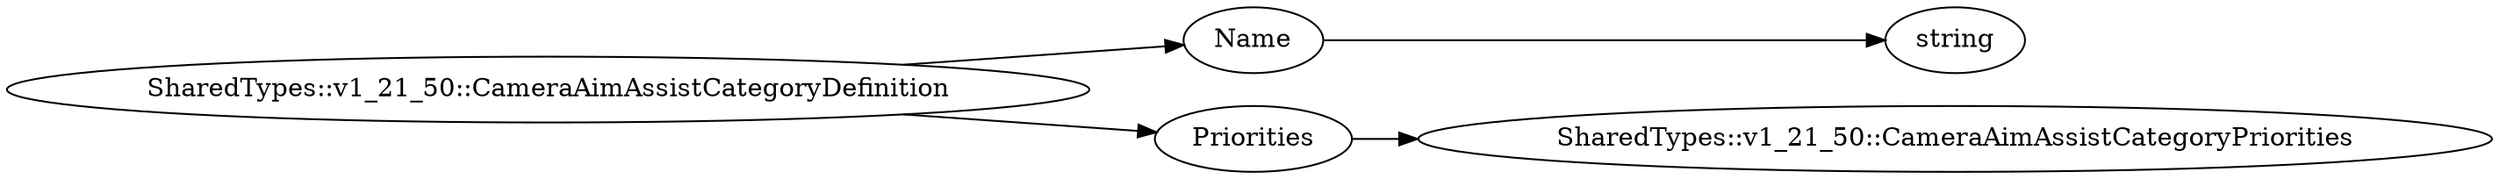 digraph "SharedTypes::v1_21_50::CameraAimAssistCategoryDefinition" {
rankdir = LR
6
6 -> 7
7 -> 8
6 -> 9
9 -> 36

6 [label="SharedTypes::v1_21_50::CameraAimAssistCategoryDefinition",comment="name: \"SharedTypes::v1_21_50::CameraAimAssistCategoryDefinition\", typeName: \"\", id: 6, branchId: 0, recurseId: -1, attributes: 0, notes: \"\""];
7 [label="Name",comment="name: \"Name\", typeName: \"\", id: 7, branchId: 0, recurseId: -1, attributes: 0, notes: \"\""];
8 [label="string",comment="name: \"string\", typeName: \"\", id: 8, branchId: 0, recurseId: -1, attributes: 512, notes: \"\""];
9 [label="Priorities",comment="name: \"Priorities\", typeName: \"SharedTypes::v1_21_50::CameraAimAssistCategoryPriorities\", id: 9, branchId: 0, recurseId: -1, attributes: 256, notes: \"\""];
36 [label="SharedTypes::v1_21_50::CameraAimAssistCategoryPriorities",comment="name: \"SharedTypes::v1_21_50::CameraAimAssistCategoryPriorities\", typeName: \"\", id: 36, branchId: 0, recurseId: -1, attributes: 512, notes: \"\""];
{ rank = max;8;36}

}
